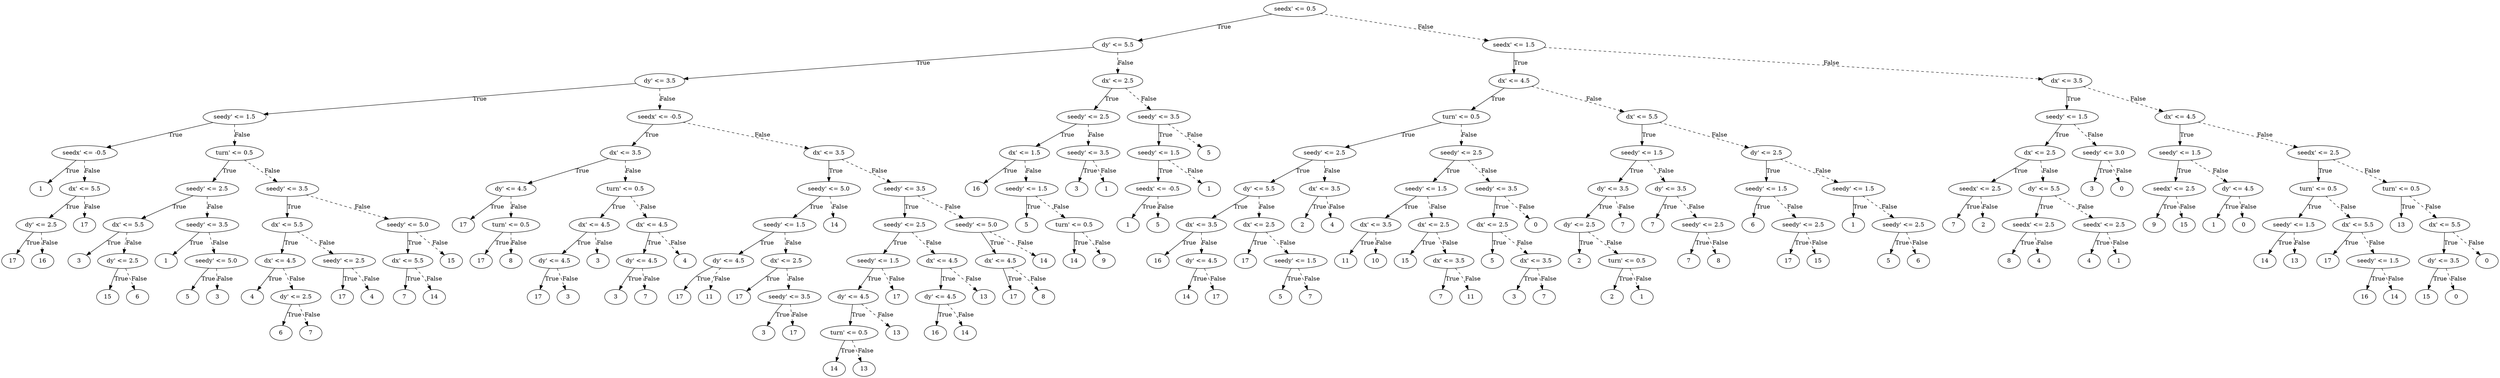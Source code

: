 digraph {
0 [label="seedx' <= 0.5"];
1 [label="dy' <= 5.5"];
2 [label="dy' <= 3.5"];
3 [label="seedy' <= 1.5"];
4 [label="seedx' <= -0.5"];
5 [label="1"];
4 -> 5 [label="True"];
6 [label="dx' <= 5.5"];
7 [label="dy' <= 2.5"];
8 [label="17"];
7 -> 8 [label="True"];
9 [label="16"];
7 -> 9 [style="dashed", label="False"];
6 -> 7 [label="True"];
10 [label="17"];
6 -> 10 [style="dashed", label="False"];
4 -> 6 [style="dashed", label="False"];
3 -> 4 [label="True"];
11 [label="turn' <= 0.5"];
12 [label="seedy' <= 2.5"];
13 [label="dx' <= 5.5"];
14 [label="3"];
13 -> 14 [label="True"];
15 [label="dy' <= 2.5"];
16 [label="15"];
15 -> 16 [label="True"];
17 [label="6"];
15 -> 17 [style="dashed", label="False"];
13 -> 15 [style="dashed", label="False"];
12 -> 13 [label="True"];
18 [label="seedy' <= 3.5"];
19 [label="1"];
18 -> 19 [label="True"];
20 [label="seedy' <= 5.0"];
21 [label="5"];
20 -> 21 [label="True"];
22 [label="3"];
20 -> 22 [style="dashed", label="False"];
18 -> 20 [style="dashed", label="False"];
12 -> 18 [style="dashed", label="False"];
11 -> 12 [label="True"];
23 [label="seedy' <= 3.5"];
24 [label="dx' <= 5.5"];
25 [label="dx' <= 4.5"];
26 [label="4"];
25 -> 26 [label="True"];
27 [label="dy' <= 2.5"];
28 [label="6"];
27 -> 28 [label="True"];
29 [label="7"];
27 -> 29 [style="dashed", label="False"];
25 -> 27 [style="dashed", label="False"];
24 -> 25 [label="True"];
30 [label="seedy' <= 2.5"];
31 [label="17"];
30 -> 31 [label="True"];
32 [label="4"];
30 -> 32 [style="dashed", label="False"];
24 -> 30 [style="dashed", label="False"];
23 -> 24 [label="True"];
33 [label="seedy' <= 5.0"];
34 [label="dx' <= 5.5"];
35 [label="7"];
34 -> 35 [label="True"];
36 [label="14"];
34 -> 36 [style="dashed", label="False"];
33 -> 34 [label="True"];
37 [label="15"];
33 -> 37 [style="dashed", label="False"];
23 -> 33 [style="dashed", label="False"];
11 -> 23 [style="dashed", label="False"];
3 -> 11 [style="dashed", label="False"];
2 -> 3 [label="True"];
38 [label="seedx' <= -0.5"];
39 [label="dx' <= 3.5"];
40 [label="dy' <= 4.5"];
41 [label="17"];
40 -> 41 [label="True"];
42 [label="turn' <= 0.5"];
43 [label="17"];
42 -> 43 [label="True"];
44 [label="8"];
42 -> 44 [style="dashed", label="False"];
40 -> 42 [style="dashed", label="False"];
39 -> 40 [label="True"];
45 [label="turn' <= 0.5"];
46 [label="dx' <= 4.5"];
47 [label="dy' <= 4.5"];
48 [label="17"];
47 -> 48 [label="True"];
49 [label="3"];
47 -> 49 [style="dashed", label="False"];
46 -> 47 [label="True"];
50 [label="3"];
46 -> 50 [style="dashed", label="False"];
45 -> 46 [label="True"];
51 [label="dx' <= 4.5"];
52 [label="dy' <= 4.5"];
53 [label="3"];
52 -> 53 [label="True"];
54 [label="7"];
52 -> 54 [style="dashed", label="False"];
51 -> 52 [label="True"];
55 [label="4"];
51 -> 55 [style="dashed", label="False"];
45 -> 51 [style="dashed", label="False"];
39 -> 45 [style="dashed", label="False"];
38 -> 39 [label="True"];
56 [label="dx' <= 3.5"];
57 [label="seedy' <= 5.0"];
58 [label="seedy' <= 1.5"];
59 [label="dy' <= 4.5"];
60 [label="17"];
59 -> 60 [label="True"];
61 [label="11"];
59 -> 61 [style="dashed", label="False"];
58 -> 59 [label="True"];
62 [label="dx' <= 2.5"];
63 [label="17"];
62 -> 63 [label="True"];
64 [label="seedy' <= 3.5"];
65 [label="3"];
64 -> 65 [label="True"];
66 [label="17"];
64 -> 66 [style="dashed", label="False"];
62 -> 64 [style="dashed", label="False"];
58 -> 62 [style="dashed", label="False"];
57 -> 58 [label="True"];
67 [label="14"];
57 -> 67 [style="dashed", label="False"];
56 -> 57 [label="True"];
68 [label="seedy' <= 3.5"];
69 [label="seedy' <= 2.5"];
70 [label="seedy' <= 1.5"];
71 [label="dy' <= 4.5"];
72 [label="turn' <= 0.5"];
73 [label="14"];
72 -> 73 [label="True"];
74 [label="13"];
72 -> 74 [style="dashed", label="False"];
71 -> 72 [label="True"];
75 [label="13"];
71 -> 75 [style="dashed", label="False"];
70 -> 71 [label="True"];
76 [label="17"];
70 -> 76 [style="dashed", label="False"];
69 -> 70 [label="True"];
77 [label="dx' <= 4.5"];
78 [label="dy' <= 4.5"];
79 [label="16"];
78 -> 79 [label="True"];
80 [label="14"];
78 -> 80 [style="dashed", label="False"];
77 -> 78 [label="True"];
81 [label="13"];
77 -> 81 [style="dashed", label="False"];
69 -> 77 [style="dashed", label="False"];
68 -> 69 [label="True"];
82 [label="seedy' <= 5.0"];
83 [label="dx' <= 4.5"];
84 [label="17"];
83 -> 84 [label="True"];
85 [label="8"];
83 -> 85 [style="dashed", label="False"];
82 -> 83 [label="True"];
86 [label="14"];
82 -> 86 [style="dashed", label="False"];
68 -> 82 [style="dashed", label="False"];
56 -> 68 [style="dashed", label="False"];
38 -> 56 [style="dashed", label="False"];
2 -> 38 [style="dashed", label="False"];
1 -> 2 [label="True"];
87 [label="dx' <= 2.5"];
88 [label="seedy' <= 2.5"];
89 [label="dx' <= 1.5"];
90 [label="16"];
89 -> 90 [label="True"];
91 [label="seedy' <= 1.5"];
92 [label="5"];
91 -> 92 [label="True"];
93 [label="turn' <= 0.5"];
94 [label="14"];
93 -> 94 [label="True"];
95 [label="9"];
93 -> 95 [style="dashed", label="False"];
91 -> 93 [style="dashed", label="False"];
89 -> 91 [style="dashed", label="False"];
88 -> 89 [label="True"];
96 [label="seedy' <= 3.5"];
97 [label="3"];
96 -> 97 [label="True"];
98 [label="1"];
96 -> 98 [style="dashed", label="False"];
88 -> 96 [style="dashed", label="False"];
87 -> 88 [label="True"];
99 [label="seedy' <= 3.5"];
100 [label="seedy' <= 1.5"];
101 [label="seedx' <= -0.5"];
102 [label="1"];
101 -> 102 [label="True"];
103 [label="5"];
101 -> 103 [style="dashed", label="False"];
100 -> 101 [label="True"];
104 [label="1"];
100 -> 104 [style="dashed", label="False"];
99 -> 100 [label="True"];
105 [label="5"];
99 -> 105 [style="dashed", label="False"];
87 -> 99 [style="dashed", label="False"];
1 -> 87 [style="dashed", label="False"];
0 -> 1 [label="True"];
106 [label="seedx' <= 1.5"];
107 [label="dx' <= 4.5"];
108 [label="turn' <= 0.5"];
109 [label="seedy' <= 2.5"];
110 [label="dy' <= 5.5"];
111 [label="dx' <= 3.5"];
112 [label="16"];
111 -> 112 [label="True"];
113 [label="dy' <= 4.5"];
114 [label="14"];
113 -> 114 [label="True"];
115 [label="17"];
113 -> 115 [style="dashed", label="False"];
111 -> 113 [style="dashed", label="False"];
110 -> 111 [label="True"];
116 [label="dx' <= 2.5"];
117 [label="17"];
116 -> 117 [label="True"];
118 [label="seedy' <= 1.5"];
119 [label="5"];
118 -> 119 [label="True"];
120 [label="7"];
118 -> 120 [style="dashed", label="False"];
116 -> 118 [style="dashed", label="False"];
110 -> 116 [style="dashed", label="False"];
109 -> 110 [label="True"];
121 [label="dx' <= 3.5"];
122 [label="2"];
121 -> 122 [label="True"];
123 [label="4"];
121 -> 123 [style="dashed", label="False"];
109 -> 121 [style="dashed", label="False"];
108 -> 109 [label="True"];
124 [label="seedy' <= 2.5"];
125 [label="seedy' <= 1.5"];
126 [label="dx' <= 3.5"];
127 [label="11"];
126 -> 127 [label="True"];
128 [label="10"];
126 -> 128 [style="dashed", label="False"];
125 -> 126 [label="True"];
129 [label="dx' <= 2.5"];
130 [label="15"];
129 -> 130 [label="True"];
131 [label="dx' <= 3.5"];
132 [label="7"];
131 -> 132 [label="True"];
133 [label="11"];
131 -> 133 [style="dashed", label="False"];
129 -> 131 [style="dashed", label="False"];
125 -> 129 [style="dashed", label="False"];
124 -> 125 [label="True"];
134 [label="seedy' <= 3.5"];
135 [label="dx' <= 2.5"];
136 [label="5"];
135 -> 136 [label="True"];
137 [label="dx' <= 3.5"];
138 [label="3"];
137 -> 138 [label="True"];
139 [label="7"];
137 -> 139 [style="dashed", label="False"];
135 -> 137 [style="dashed", label="False"];
134 -> 135 [label="True"];
140 [label="0"];
134 -> 140 [style="dashed", label="False"];
124 -> 134 [style="dashed", label="False"];
108 -> 124 [style="dashed", label="False"];
107 -> 108 [label="True"];
141 [label="dx' <= 5.5"];
142 [label="seedy' <= 1.5"];
143 [label="dy' <= 3.5"];
144 [label="dy' <= 2.5"];
145 [label="2"];
144 -> 145 [label="True"];
146 [label="turn' <= 0.5"];
147 [label="2"];
146 -> 147 [label="True"];
148 [label="1"];
146 -> 148 [style="dashed", label="False"];
144 -> 146 [style="dashed", label="False"];
143 -> 144 [label="True"];
149 [label="7"];
143 -> 149 [style="dashed", label="False"];
142 -> 143 [label="True"];
150 [label="dy' <= 3.5"];
151 [label="7"];
150 -> 151 [label="True"];
152 [label="seedy' <= 2.5"];
153 [label="7"];
152 -> 153 [label="True"];
154 [label="8"];
152 -> 154 [style="dashed", label="False"];
150 -> 152 [style="dashed", label="False"];
142 -> 150 [style="dashed", label="False"];
141 -> 142 [label="True"];
155 [label="dy' <= 2.5"];
156 [label="seedy' <= 1.5"];
157 [label="6"];
156 -> 157 [label="True"];
158 [label="seedy' <= 2.5"];
159 [label="17"];
158 -> 159 [label="True"];
160 [label="15"];
158 -> 160 [style="dashed", label="False"];
156 -> 158 [style="dashed", label="False"];
155 -> 156 [label="True"];
161 [label="seedy' <= 1.5"];
162 [label="1"];
161 -> 162 [label="True"];
163 [label="seedy' <= 2.5"];
164 [label="5"];
163 -> 164 [label="True"];
165 [label="6"];
163 -> 165 [style="dashed", label="False"];
161 -> 163 [style="dashed", label="False"];
155 -> 161 [style="dashed", label="False"];
141 -> 155 [style="dashed", label="False"];
107 -> 141 [style="dashed", label="False"];
106 -> 107 [label="True"];
166 [label="dx' <= 3.5"];
167 [label="seedy' <= 1.5"];
168 [label="dx' <= 2.5"];
169 [label="seedx' <= 2.5"];
170 [label="7"];
169 -> 170 [label="True"];
171 [label="2"];
169 -> 171 [style="dashed", label="False"];
168 -> 169 [label="True"];
172 [label="dy' <= 5.5"];
173 [label="seedx' <= 2.5"];
174 [label="8"];
173 -> 174 [label="True"];
175 [label="4"];
173 -> 175 [style="dashed", label="False"];
172 -> 173 [label="True"];
176 [label="seedx' <= 2.5"];
177 [label="4"];
176 -> 177 [label="True"];
178 [label="1"];
176 -> 178 [style="dashed", label="False"];
172 -> 176 [style="dashed", label="False"];
168 -> 172 [style="dashed", label="False"];
167 -> 168 [label="True"];
179 [label="seedy' <= 3.0"];
180 [label="3"];
179 -> 180 [label="True"];
181 [label="0"];
179 -> 181 [style="dashed", label="False"];
167 -> 179 [style="dashed", label="False"];
166 -> 167 [label="True"];
182 [label="dx' <= 4.5"];
183 [label="seedy' <= 1.5"];
184 [label="seedx' <= 2.5"];
185 [label="9"];
184 -> 185 [label="True"];
186 [label="15"];
184 -> 186 [style="dashed", label="False"];
183 -> 184 [label="True"];
187 [label="dy' <= 4.5"];
188 [label="1"];
187 -> 188 [label="True"];
189 [label="0"];
187 -> 189 [style="dashed", label="False"];
183 -> 187 [style="dashed", label="False"];
182 -> 183 [label="True"];
190 [label="seedx' <= 2.5"];
191 [label="turn' <= 0.5"];
192 [label="seedy' <= 1.5"];
193 [label="14"];
192 -> 193 [label="True"];
194 [label="13"];
192 -> 194 [style="dashed", label="False"];
191 -> 192 [label="True"];
195 [label="dx' <= 5.5"];
196 [label="17"];
195 -> 196 [label="True"];
197 [label="seedy' <= 1.5"];
198 [label="16"];
197 -> 198 [label="True"];
199 [label="14"];
197 -> 199 [style="dashed", label="False"];
195 -> 197 [style="dashed", label="False"];
191 -> 195 [style="dashed", label="False"];
190 -> 191 [label="True"];
200 [label="turn' <= 0.5"];
201 [label="13"];
200 -> 201 [label="True"];
202 [label="dx' <= 5.5"];
203 [label="dy' <= 3.5"];
204 [label="15"];
203 -> 204 [label="True"];
205 [label="0"];
203 -> 205 [style="dashed", label="False"];
202 -> 203 [label="True"];
206 [label="0"];
202 -> 206 [style="dashed", label="False"];
200 -> 202 [style="dashed", label="False"];
190 -> 200 [style="dashed", label="False"];
182 -> 190 [style="dashed", label="False"];
166 -> 182 [style="dashed", label="False"];
106 -> 166 [style="dashed", label="False"];
0 -> 106 [style="dashed", label="False"];

}